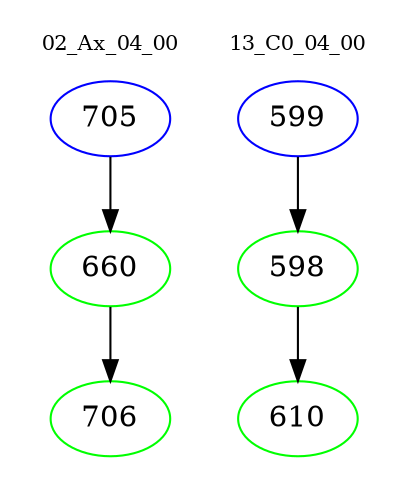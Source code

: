 digraph{
subgraph cluster_0 {
color = white
label = "02_Ax_04_00";
fontsize=10;
T0_705 [label="705", color="blue"]
T0_705 -> T0_660 [color="black"]
T0_660 [label="660", color="green"]
T0_660 -> T0_706 [color="black"]
T0_706 [label="706", color="green"]
}
subgraph cluster_1 {
color = white
label = "13_C0_04_00";
fontsize=10;
T1_599 [label="599", color="blue"]
T1_599 -> T1_598 [color="black"]
T1_598 [label="598", color="green"]
T1_598 -> T1_610 [color="black"]
T1_610 [label="610", color="green"]
}
}
